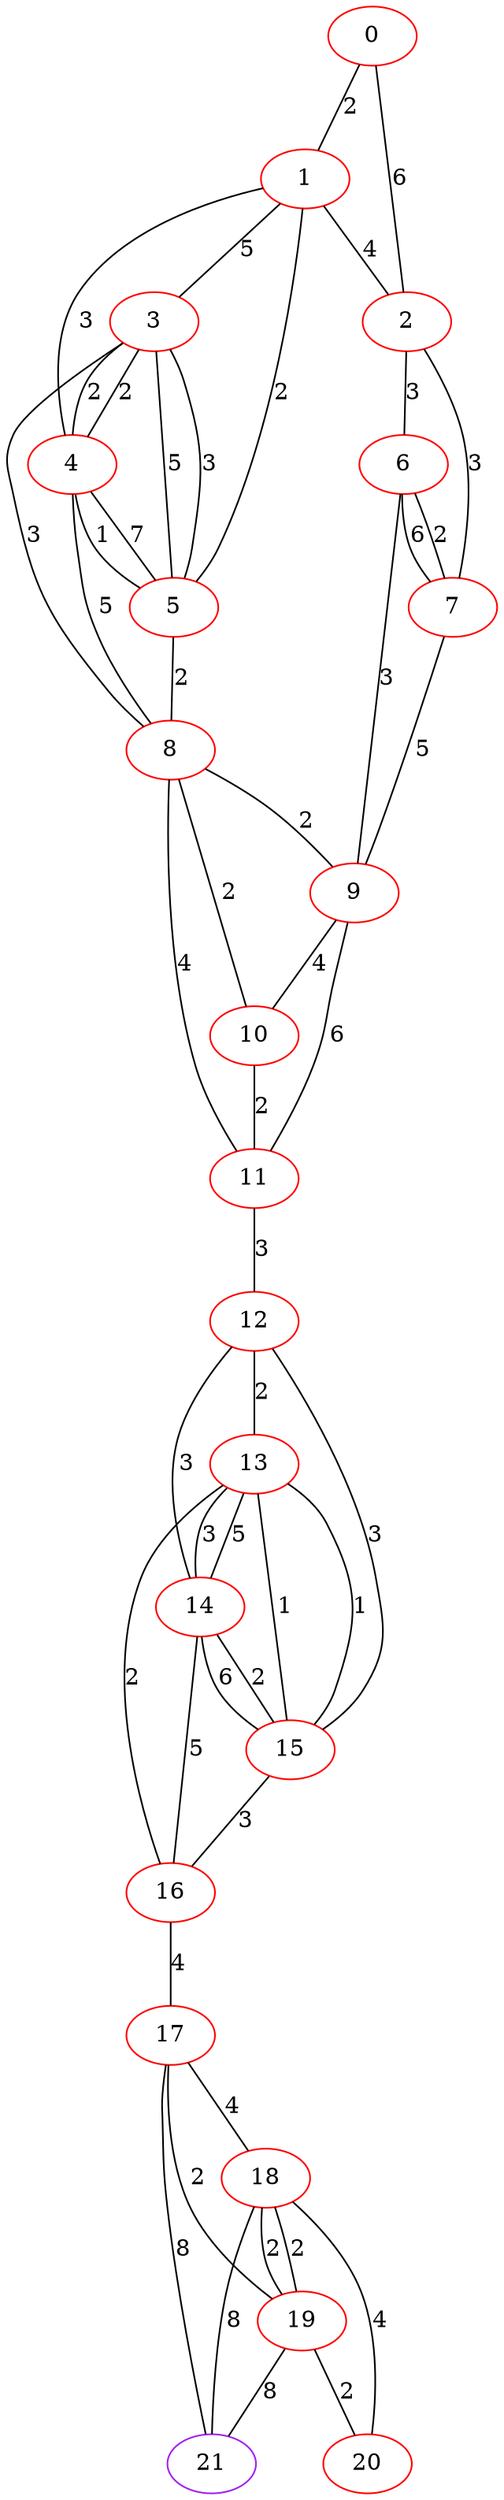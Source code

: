 graph "" {
0 [color=red, weight=1];
1 [color=red, weight=1];
2 [color=red, weight=1];
3 [color=red, weight=1];
4 [color=red, weight=1];
5 [color=red, weight=1];
6 [color=red, weight=1];
7 [color=red, weight=1];
8 [color=red, weight=1];
9 [color=red, weight=1];
10 [color=red, weight=1];
11 [color=red, weight=1];
12 [color=red, weight=1];
13 [color=red, weight=1];
14 [color=red, weight=1];
15 [color=red, weight=1];
16 [color=red, weight=1];
17 [color=red, weight=1];
18 [color=red, weight=1];
19 [color=red, weight=1];
20 [color=red, weight=1];
21 [color=purple, weight=4];
0 -- 1  [key=0, label=2];
0 -- 2  [key=0, label=6];
1 -- 2  [key=0, label=4];
1 -- 3  [key=0, label=5];
1 -- 4  [key=0, label=3];
1 -- 5  [key=0, label=2];
2 -- 6  [key=0, label=3];
2 -- 7  [key=0, label=3];
3 -- 8  [key=0, label=3];
3 -- 4  [key=0, label=2];
3 -- 4  [key=1, label=2];
3 -- 5  [key=0, label=5];
3 -- 5  [key=1, label=3];
4 -- 8  [key=0, label=5];
4 -- 5  [key=0, label=7];
4 -- 5  [key=1, label=1];
5 -- 8  [key=0, label=2];
6 -- 9  [key=0, label=3];
6 -- 7  [key=0, label=6];
6 -- 7  [key=1, label=2];
7 -- 9  [key=0, label=5];
8 -- 9  [key=0, label=2];
8 -- 10  [key=0, label=2];
8 -- 11  [key=0, label=4];
9 -- 10  [key=0, label=4];
9 -- 11  [key=0, label=6];
10 -- 11  [key=0, label=2];
11 -- 12  [key=0, label=3];
12 -- 13  [key=0, label=2];
12 -- 14  [key=0, label=3];
12 -- 15  [key=0, label=3];
13 -- 16  [key=0, label=2];
13 -- 14  [key=0, label=5];
13 -- 14  [key=1, label=3];
13 -- 15  [key=0, label=1];
13 -- 15  [key=1, label=1];
14 -- 16  [key=0, label=5];
14 -- 15  [key=0, label=6];
14 -- 15  [key=1, label=2];
15 -- 16  [key=0, label=3];
16 -- 17  [key=0, label=4];
17 -- 18  [key=0, label=4];
17 -- 19  [key=0, label=2];
17 -- 21  [key=0, label=8];
18 -- 19  [key=0, label=2];
18 -- 19  [key=1, label=2];
18 -- 20  [key=0, label=4];
18 -- 21  [key=0, label=8];
19 -- 20  [key=0, label=2];
19 -- 21  [key=0, label=8];
}

